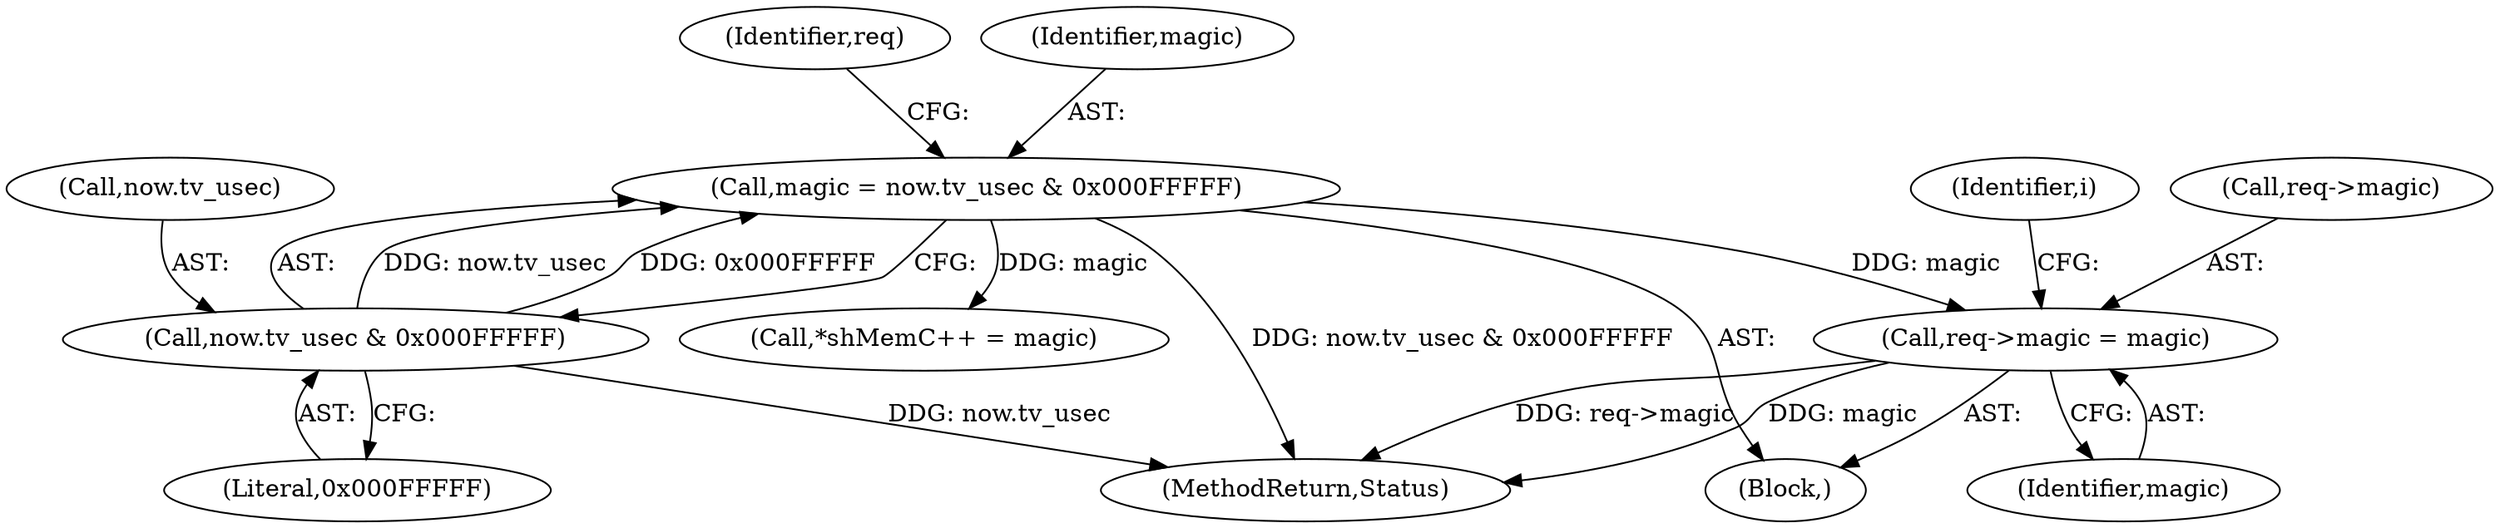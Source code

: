 digraph "0_libXvMC_2cd95e7da8367cccdcdd5c9b160012d1dec5cbdb@pointer" {
"1000216" [label="(Call,req->magic = magic)"];
"1000209" [label="(Call,magic = now.tv_usec & 0x000FFFFF)"];
"1000211" [label="(Call,now.tv_usec & 0x000FFFFF)"];
"1000220" [label="(Identifier,magic)"];
"1000217" [label="(Call,req->magic)"];
"1000218" [label="(Identifier,req)"];
"1000198" [label="(Block,)"];
"1000210" [label="(Identifier,magic)"];
"1000212" [label="(Call,now.tv_usec)"];
"1000211" [label="(Call,now.tv_usec & 0x000FFFFF)"];
"1000216" [label="(Call,req->magic = magic)"];
"1000209" [label="(Call,magic = now.tv_usec & 0x000FFFFF)"];
"1000222" [label="(Identifier,i)"];
"1000215" [label="(Literal,0x000FFFFF)"];
"1000231" [label="(Call,*shMemC++ = magic)"];
"1000476" [label="(MethodReturn,Status)"];
"1000216" -> "1000198"  [label="AST: "];
"1000216" -> "1000220"  [label="CFG: "];
"1000217" -> "1000216"  [label="AST: "];
"1000220" -> "1000216"  [label="AST: "];
"1000222" -> "1000216"  [label="CFG: "];
"1000216" -> "1000476"  [label="DDG: req->magic"];
"1000216" -> "1000476"  [label="DDG: magic"];
"1000209" -> "1000216"  [label="DDG: magic"];
"1000209" -> "1000198"  [label="AST: "];
"1000209" -> "1000211"  [label="CFG: "];
"1000210" -> "1000209"  [label="AST: "];
"1000211" -> "1000209"  [label="AST: "];
"1000218" -> "1000209"  [label="CFG: "];
"1000209" -> "1000476"  [label="DDG: now.tv_usec & 0x000FFFFF"];
"1000211" -> "1000209"  [label="DDG: now.tv_usec"];
"1000211" -> "1000209"  [label="DDG: 0x000FFFFF"];
"1000209" -> "1000231"  [label="DDG: magic"];
"1000211" -> "1000215"  [label="CFG: "];
"1000212" -> "1000211"  [label="AST: "];
"1000215" -> "1000211"  [label="AST: "];
"1000211" -> "1000476"  [label="DDG: now.tv_usec"];
}
